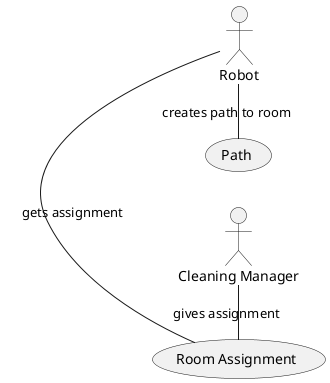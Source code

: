 @startuml UseCase9

left to right direction

actor "Cleaning Manager" as C
actor Robot

usecase "Room Assignment" as roomAssignment
usecase Path

Robot - roomAssignment: "gets assignment"
C - roomAssignment: "gives assignment"
Robot - Path: "creates path to room"

@enduml

'As a robot, I need to have a path to follow and rooms assigned to me.